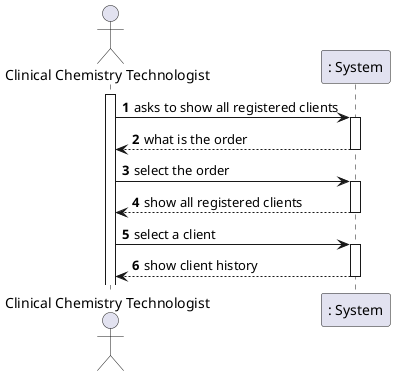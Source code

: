 @startuml
autonumber
actor "Clinical Chemistry Technologist" as CCT

participant ": System" as S

activate CCT
CCT -> S : asks to show all registered clients
activate S
S --> CCT : what is the order
deactivate S

CCT -> S : select the order
activate S
S --> CCT : show all registered clients
deactivate S

CCT -> S : select a client
activate S
S --> CCT : show client history
deactivate S


@enduml
